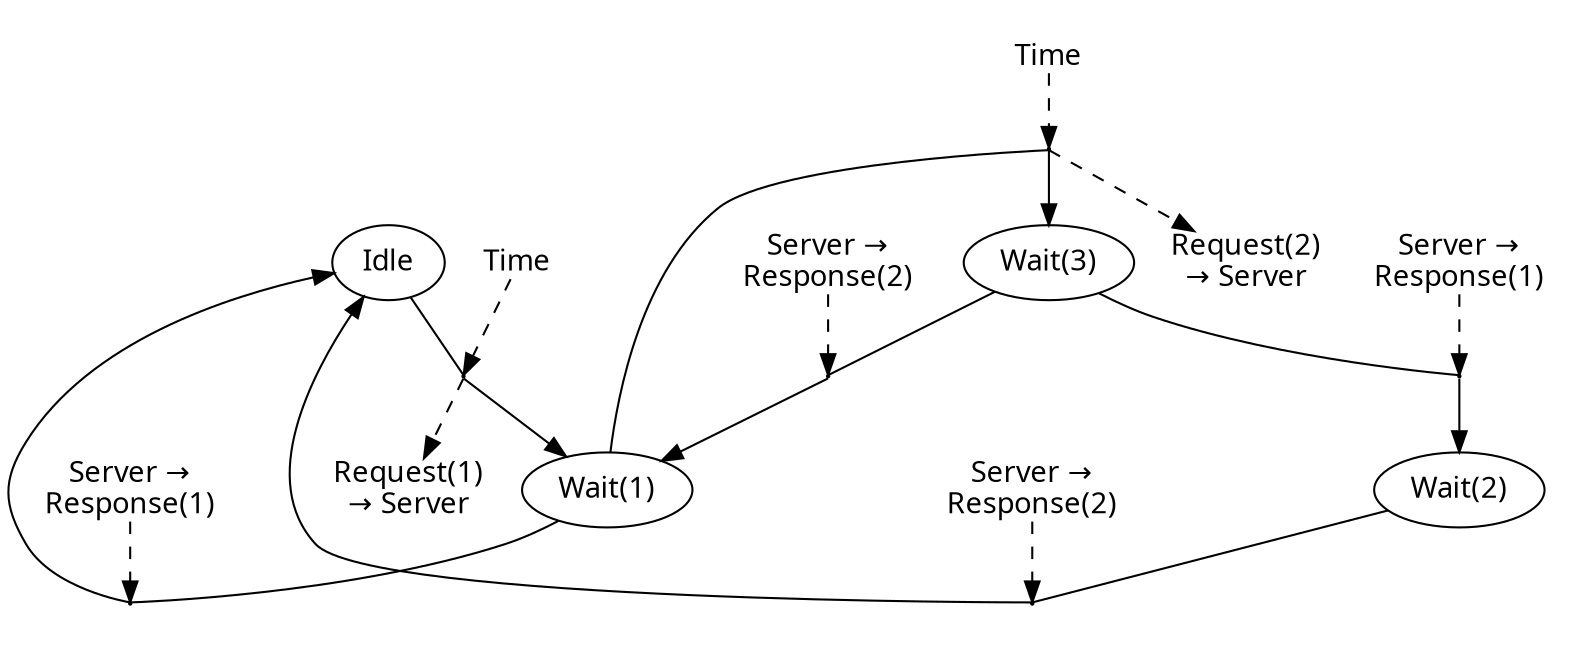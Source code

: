 digraph {
color=white;
graph [ fontname="sans-serif" ];
node [ fontname="sans-serif" ];
edge [ fontname="sans-serif" ];
A_0_false [ label="Idle", shape=ellipse ];
A_1_false [ label="Wait(1)", shape=ellipse ];
subgraph cluster_0 {
T_0_18446744073709551615 [ shape=point, height=0.015, width=0.015 ];
A_0_false -> T_0_18446744073709551615 [ arrowhead=none, direction=forward ];
T_0_18446744073709551615 -> A_1_false;
D_0_18446744073709551615_255 [ label="Time", shape=plain ];
D_0_18446744073709551615_255 -> T_0_18446744073709551615 [ arrowhead=normal, direction=forward, style=dashed ];
S_0_18446744073709551615_0 [ label="Request(1)\n&#8594; Server", shape=plain ];
T_0_18446744073709551615 -> S_0_18446744073709551615_0 [ arrowhead=normal, direction=forward, style=dashed ];
}
subgraph cluster_1 {
T_1_18446744073709551615 [ shape=point, height=0.015, width=0.015 ];
A_1_false -> T_1_18446744073709551615 [ arrowhead=none, direction=forward ];
T_1_18446744073709551615 -> A_0_false;
D_1_18446744073709551615_5 [ label="Server &#8594;\nResponse(1)", shape=plain ];
D_1_18446744073709551615_5 -> T_1_18446744073709551615 [ arrowhead=normal, direction=forward, style=dashed ];
}
A_2_false [ label="Wait(3)", shape=ellipse ];
subgraph cluster_2 {
T_2_18446744073709551615 [ shape=point, height=0.015, width=0.015 ];
A_1_false -> T_2_18446744073709551615 [ arrowhead=none, direction=forward ];
T_2_18446744073709551615 -> A_2_false;
D_2_18446744073709551615_255 [ label="Time", shape=plain ];
D_2_18446744073709551615_255 -> T_2_18446744073709551615 [ arrowhead=normal, direction=forward, style=dashed ];
S_2_18446744073709551615_2 [ label="Request(2)\n&#8594; Server", shape=plain ];
T_2_18446744073709551615 -> S_2_18446744073709551615_2 [ arrowhead=normal, direction=forward, style=dashed ];
}
subgraph cluster_3 {
T_3_18446744073709551615 [ shape=point, height=0.015, width=0.015 ];
A_2_false -> T_3_18446744073709551615 [ arrowhead=none, direction=forward ];
T_3_18446744073709551615 -> A_1_false;
D_3_18446744073709551615_3 [ label="Server &#8594;\nResponse(2)", shape=plain ];
D_3_18446744073709551615_3 -> T_3_18446744073709551615 [ arrowhead=normal, direction=forward, style=dashed ];
}
A_3_false [ label="Wait(2)", shape=ellipse ];
subgraph cluster_4 {
T_4_18446744073709551615 [ shape=point, height=0.015, width=0.015 ];
A_2_false -> T_4_18446744073709551615 [ arrowhead=none, direction=forward ];
T_4_18446744073709551615 -> A_3_false;
D_4_18446744073709551615_5 [ label="Server &#8594;\nResponse(1)", shape=plain ];
D_4_18446744073709551615_5 -> T_4_18446744073709551615 [ arrowhead=normal, direction=forward, style=dashed ];
}
subgraph cluster_5 {
T_5_18446744073709551615 [ shape=point, height=0.015, width=0.015 ];
A_3_false -> T_5_18446744073709551615 [ arrowhead=none, direction=forward ];
T_5_18446744073709551615 -> A_0_false;
D_5_18446744073709551615_3 [ label="Server &#8594;\nResponse(2)", shape=plain ];
D_5_18446744073709551615_3 -> T_5_18446744073709551615 [ arrowhead=normal, direction=forward, style=dashed ];
}
}
